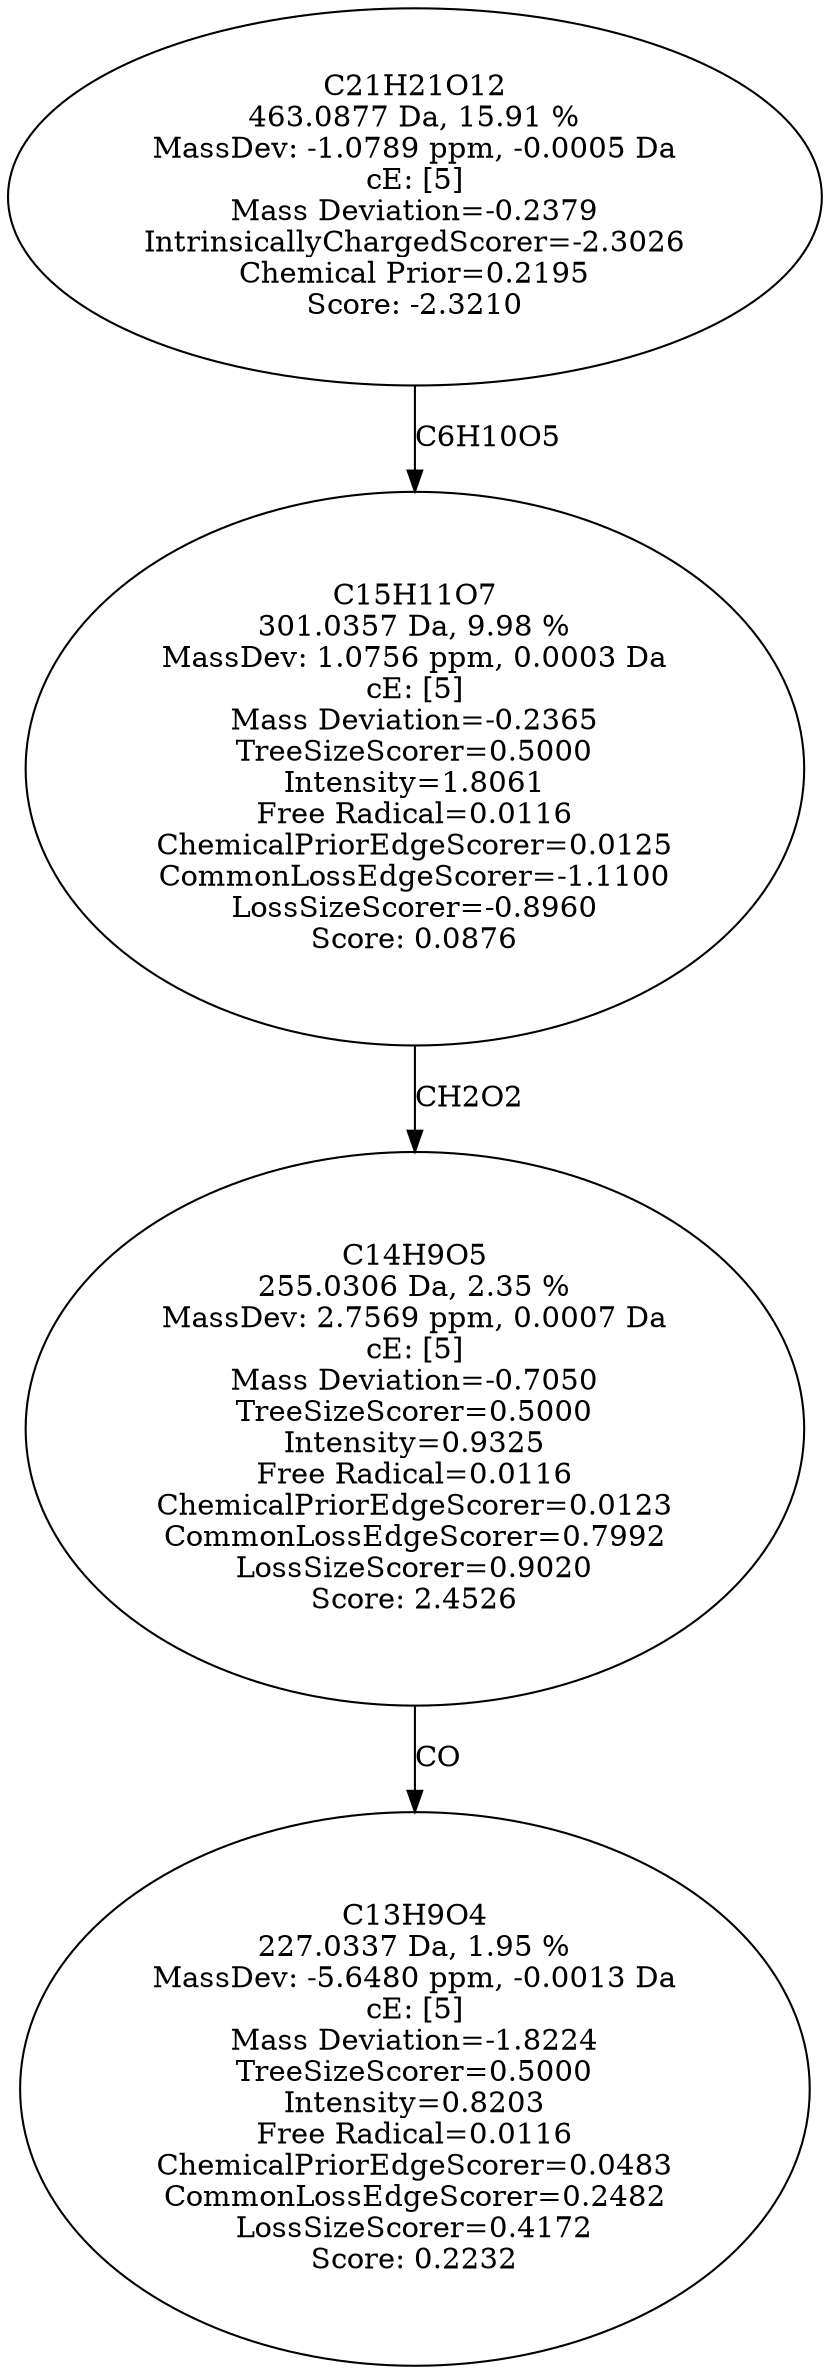 strict digraph {
v1 [label="C13H9O4\n227.0337 Da, 1.95 %\nMassDev: -5.6480 ppm, -0.0013 Da\ncE: [5]\nMass Deviation=-1.8224\nTreeSizeScorer=0.5000\nIntensity=0.8203\nFree Radical=0.0116\nChemicalPriorEdgeScorer=0.0483\nCommonLossEdgeScorer=0.2482\nLossSizeScorer=0.4172\nScore: 0.2232"];
v2 [label="C14H9O5\n255.0306 Da, 2.35 %\nMassDev: 2.7569 ppm, 0.0007 Da\ncE: [5]\nMass Deviation=-0.7050\nTreeSizeScorer=0.5000\nIntensity=0.9325\nFree Radical=0.0116\nChemicalPriorEdgeScorer=0.0123\nCommonLossEdgeScorer=0.7992\nLossSizeScorer=0.9020\nScore: 2.4526"];
v3 [label="C15H11O7\n301.0357 Da, 9.98 %\nMassDev: 1.0756 ppm, 0.0003 Da\ncE: [5]\nMass Deviation=-0.2365\nTreeSizeScorer=0.5000\nIntensity=1.8061\nFree Radical=0.0116\nChemicalPriorEdgeScorer=0.0125\nCommonLossEdgeScorer=-1.1100\nLossSizeScorer=-0.8960\nScore: 0.0876"];
v4 [label="C21H21O12\n463.0877 Da, 15.91 %\nMassDev: -1.0789 ppm, -0.0005 Da\ncE: [5]\nMass Deviation=-0.2379\nIntrinsicallyChargedScorer=-2.3026\nChemical Prior=0.2195\nScore: -2.3210"];
v2 -> v1 [label="CO"];
v3 -> v2 [label="CH2O2"];
v4 -> v3 [label="C6H10O5"];
}